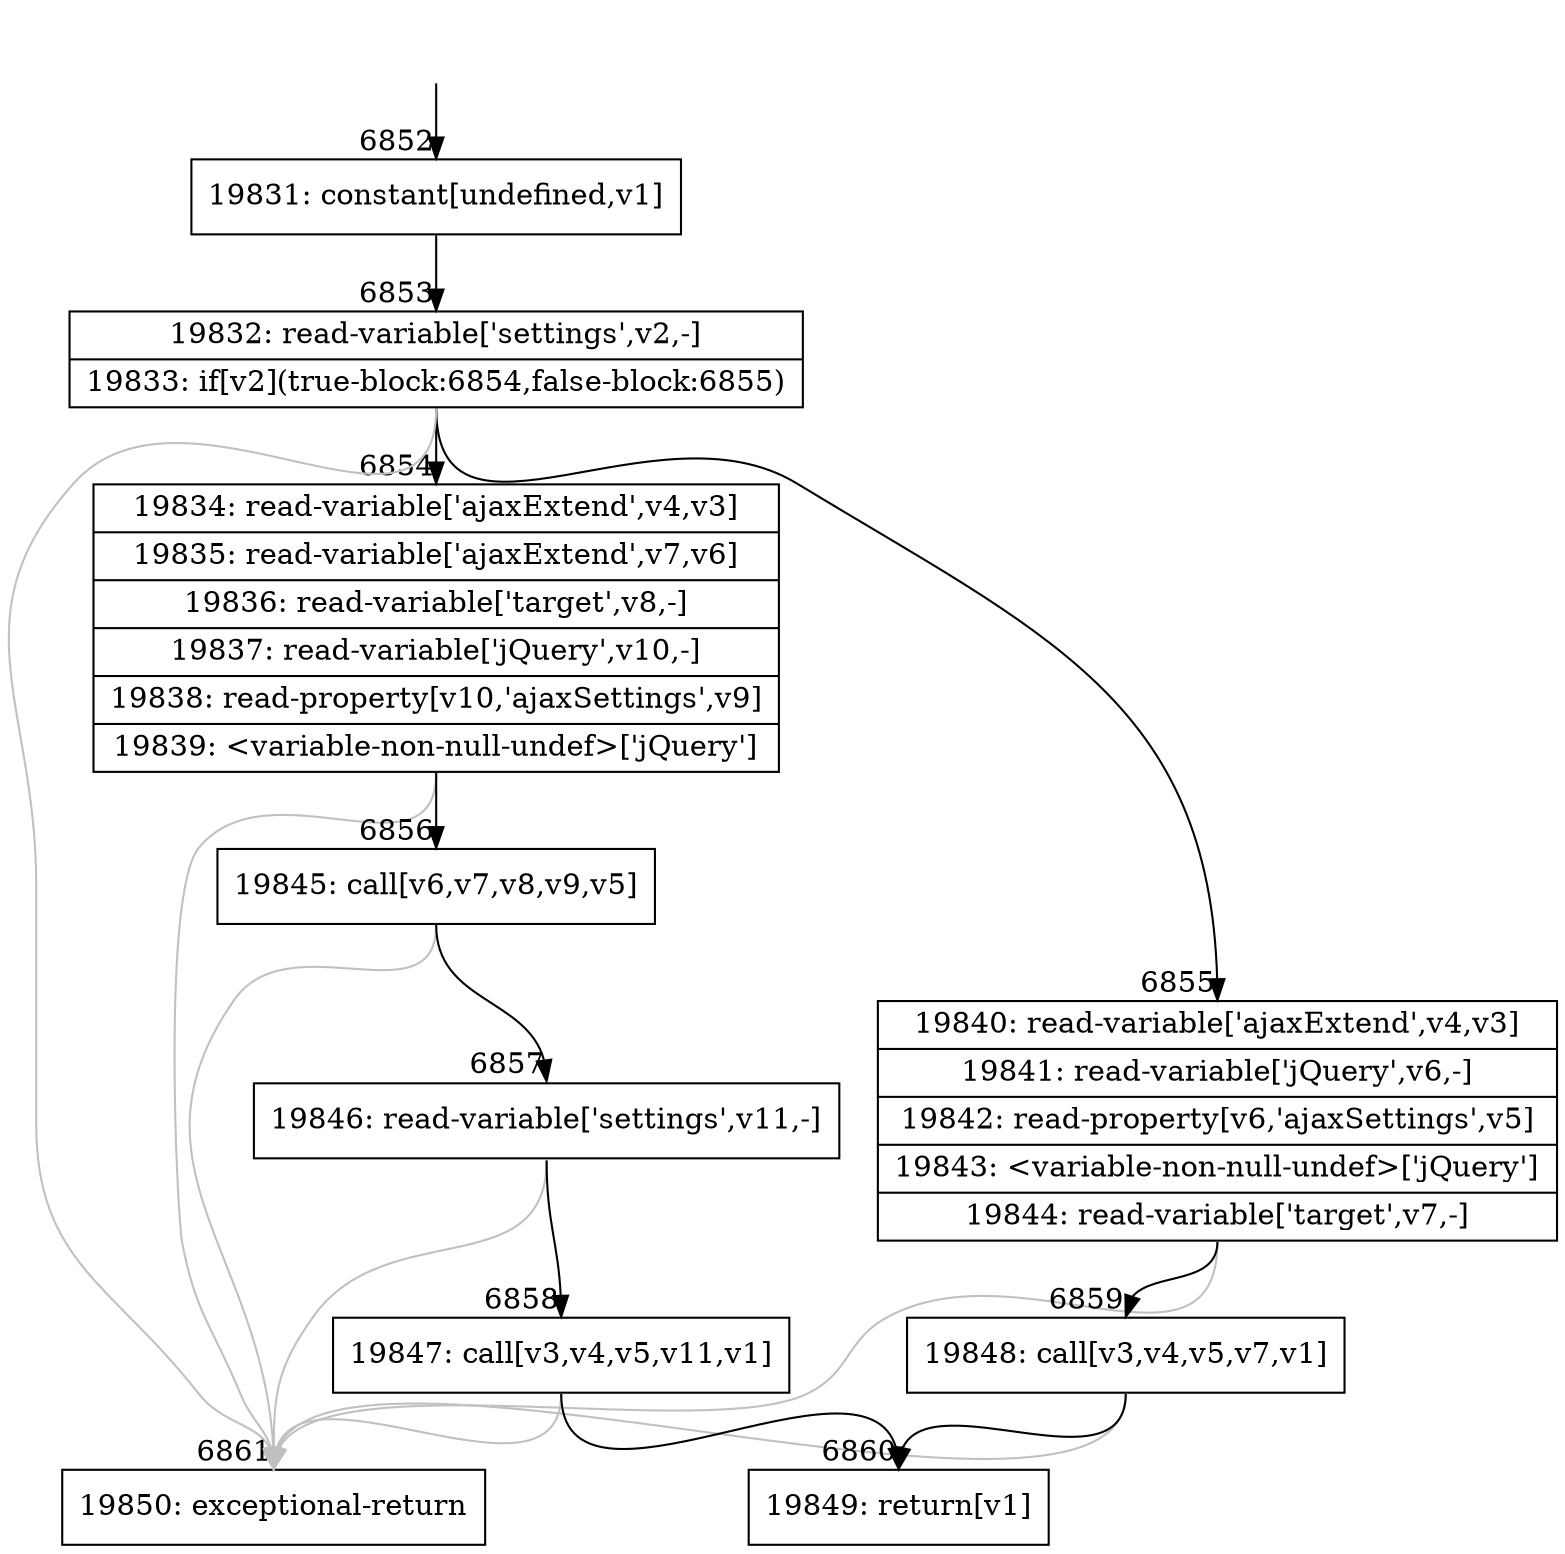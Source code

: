 digraph {
rankdir="TD"
BB_entry452[shape=none,label=""];
BB_entry452 -> BB6852 [tailport=s, headport=n, headlabel="    6852"]
BB6852 [shape=record label="{19831: constant[undefined,v1]}" ] 
BB6852 -> BB6853 [tailport=s, headport=n, headlabel="      6853"]
BB6853 [shape=record label="{19832: read-variable['settings',v2,-]|19833: if[v2](true-block:6854,false-block:6855)}" ] 
BB6853 -> BB6854 [tailport=s, headport=n, headlabel="      6854"]
BB6853 -> BB6855 [tailport=s, headport=n, headlabel="      6855"]
BB6853 -> BB6861 [tailport=s, headport=n, color=gray, headlabel="      6861"]
BB6854 [shape=record label="{19834: read-variable['ajaxExtend',v4,v3]|19835: read-variable['ajaxExtend',v7,v6]|19836: read-variable['target',v8,-]|19837: read-variable['jQuery',v10,-]|19838: read-property[v10,'ajaxSettings',v9]|19839: \<variable-non-null-undef\>['jQuery']}" ] 
BB6854 -> BB6856 [tailport=s, headport=n, headlabel="      6856"]
BB6854 -> BB6861 [tailport=s, headport=n, color=gray]
BB6855 [shape=record label="{19840: read-variable['ajaxExtend',v4,v3]|19841: read-variable['jQuery',v6,-]|19842: read-property[v6,'ajaxSettings',v5]|19843: \<variable-non-null-undef\>['jQuery']|19844: read-variable['target',v7,-]}" ] 
BB6855 -> BB6859 [tailport=s, headport=n, headlabel="      6859"]
BB6855 -> BB6861 [tailport=s, headport=n, color=gray]
BB6856 [shape=record label="{19845: call[v6,v7,v8,v9,v5]}" ] 
BB6856 -> BB6857 [tailport=s, headport=n, headlabel="      6857"]
BB6856 -> BB6861 [tailport=s, headport=n, color=gray]
BB6857 [shape=record label="{19846: read-variable['settings',v11,-]}" ] 
BB6857 -> BB6858 [tailport=s, headport=n, headlabel="      6858"]
BB6857 -> BB6861 [tailport=s, headport=n, color=gray]
BB6858 [shape=record label="{19847: call[v3,v4,v5,v11,v1]}" ] 
BB6858 -> BB6860 [tailport=s, headport=n, headlabel="      6860"]
BB6858 -> BB6861 [tailport=s, headport=n, color=gray]
BB6859 [shape=record label="{19848: call[v3,v4,v5,v7,v1]}" ] 
BB6859 -> BB6860 [tailport=s, headport=n]
BB6859 -> BB6861 [tailport=s, headport=n, color=gray]
BB6860 [shape=record label="{19849: return[v1]}" ] 
BB6861 [shape=record label="{19850: exceptional-return}" ] 
}
